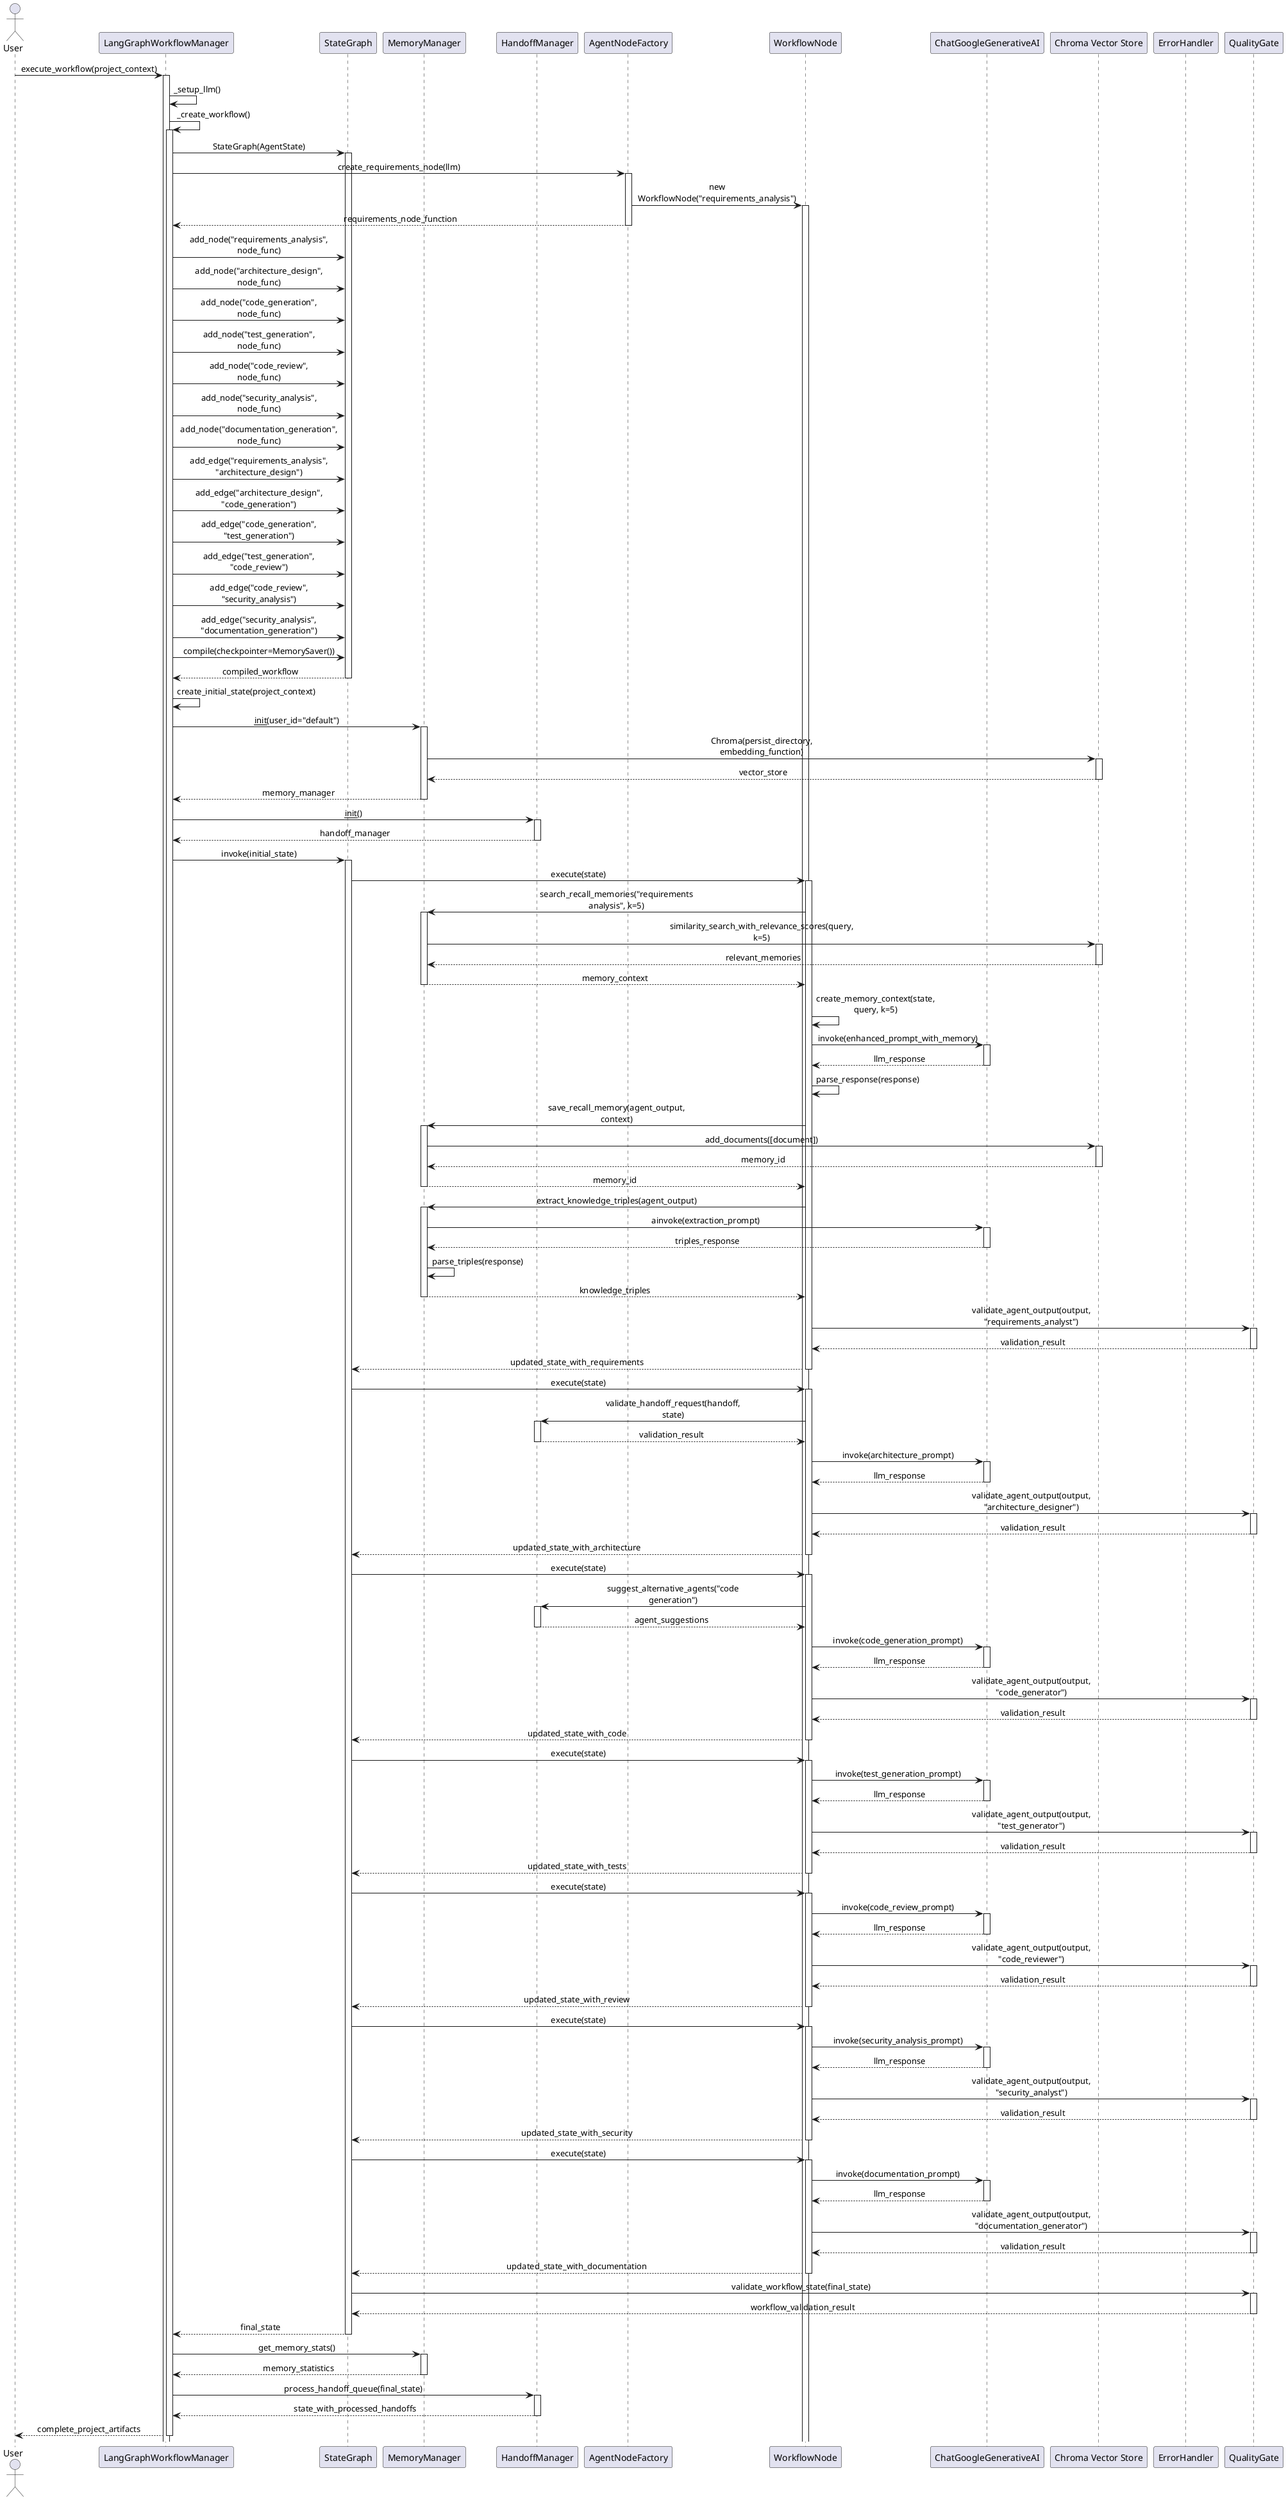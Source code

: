 @startuml LangGraph Workflow System - Sequence Diagram

skinparam sequenceMessageAlign center
skinparam responseMessageBelowArrow true
skinparam maxMessageSize 150

actor User
participant "LangGraphWorkflowManager" as WFM
participant "StateGraph" as SG
participant "MemoryManager" as MM
participant "HandoffManager" as HM
participant "AgentNodeFactory" as ANF
participant "WorkflowNode" as WN
participant "ChatGoogleGenerativeAI" as LLM
participant "Chroma Vector Store" as CVS
participant "ErrorHandler" as EH
participant "QualityGate" as QG

User -> WFM: execute_workflow(project_context)
activate WFM

WFM -> WFM: _setup_llm()
WFM -> WFM: _create_workflow()
activate WFM

WFM -> SG: StateGraph(AgentState)
activate SG

WFM -> ANF: create_requirements_node(llm)
activate ANF
ANF -> WN: new WorkflowNode("requirements_analysis")
activate WN
ANF --> WFM: requirements_node_function
deactivate ANF

WFM -> SG: add_node("requirements_analysis", node_func)
WFM -> SG: add_node("architecture_design", node_func)
WFM -> SG: add_node("code_generation", node_func)
WFM -> SG: add_node("test_generation", node_func)
WFM -> SG: add_node("code_review", node_func)
WFM -> SG: add_node("security_analysis", node_func)
WFM -> SG: add_node("documentation_generation", node_func)

WFM -> SG: add_edge("requirements_analysis", "architecture_design")
WFM -> SG: add_edge("architecture_design", "code_generation")
WFM -> SG: add_edge("code_generation", "test_generation")
WFM -> SG: add_edge("test_generation", "code_review")
WFM -> SG: add_edge("code_review", "security_analysis")
WFM -> SG: add_edge("security_analysis", "documentation_generation")

WFM -> SG: compile(checkpointer=MemorySaver())
SG --> WFM: compiled_workflow
deactivate SG

WFM -> WFM: create_initial_state(project_context)
WFM -> MM: __init__(user_id="default")
activate MM
MM -> CVS: Chroma(persist_directory, embedding_function)
activate CVS
CVS --> MM: vector_store
deactivate CVS
MM --> WFM: memory_manager
deactivate MM

WFM -> HM: __init__()
activate HM
HM --> WFM: handoff_manager
deactivate HM

WFM -> SG: invoke(initial_state)
activate SG

' Requirements Analysis Phase
SG -> WN: execute(state)
activate WN

WN -> MM: search_recall_memories("requirements analysis", k=5)
activate MM
MM -> CVS: similarity_search_with_relevance_scores(query, k=5)
activate CVS
CVS --> MM: relevant_memories
deactivate CVS
MM --> WN: memory_context
deactivate MM

WN -> WN: create_memory_context(state, query, k=5)
WN -> LLM: invoke(enhanced_prompt_with_memory)
activate LLM
LLM --> WN: llm_response
deactivate LLM

WN -> WN: parse_response(response)
WN -> MM: save_recall_memory(agent_output, context)
activate MM
MM -> CVS: add_documents([document])
activate CVS
CVS --> MM: memory_id
deactivate CVS
MM --> WN: memory_id
deactivate MM

WN -> MM: extract_knowledge_triples(agent_output)
activate MM
MM -> LLM: ainvoke(extraction_prompt)
activate LLM
LLM --> MM: triples_response
deactivate LLM
MM -> MM: parse_triples(response)
MM --> WN: knowledge_triples
deactivate MM

WN -> QG: validate_agent_output(output, "requirements_analyst")
activate QG
QG --> WN: validation_result
deactivate QG

WN --> SG: updated_state_with_requirements
deactivate WN

' Architecture Design Phase
SG -> WN: execute(state)
activate WN

WN -> HM: validate_handoff_request(handoff, state)
activate HM
HM --> WN: validation_result
deactivate HM

WN -> LLM: invoke(architecture_prompt)
activate LLM
LLM --> WN: llm_response
deactivate LLM

WN -> QG: validate_agent_output(output, "architecture_designer")
activate QG
QG --> WN: validation_result
deactivate QG

WN --> SG: updated_state_with_architecture
deactivate WN

' Code Generation Phase
SG -> WN: execute(state)
activate WN

WN -> HM: suggest_alternative_agents("code generation")
activate HM
HM --> WN: agent_suggestions
deactivate HM

WN -> LLM: invoke(code_generation_prompt)
activate LLM
LLM --> WN: llm_response
deactivate LLM

WN -> QG: validate_agent_output(output, "code_generator")
activate QG
QG --> WN: validation_result
deactivate QG

WN --> SG: updated_state_with_code
deactivate WN

' Test Generation Phase
SG -> WN: execute(state)
activate WN

WN -> LLM: invoke(test_generation_prompt)
activate LLM
LLM --> WN: llm_response
deactivate LLM

WN -> QG: validate_agent_output(output, "test_generator")
activate QG
QG --> WN: validation_result
deactivate QG

WN --> SG: updated_state_with_tests
deactivate WN

' Code Review Phase
SG -> WN: execute(state)
activate WN

WN -> LLM: invoke(code_review_prompt)
activate LLM
LLM --> WN: llm_response
deactivate LLM

WN -> QG: validate_agent_output(output, "code_reviewer")
activate QG
QG --> WN: validation_result
deactivate QG

WN --> SG: updated_state_with_review
deactivate WN

' Security Analysis Phase
SG -> WN: execute(state)
activate WN

WN -> LLM: invoke(security_analysis_prompt)
activate LLM
LLM --> WN: llm_response
deactivate LLM

WN -> QG: validate_agent_output(output, "security_analyst")
activate QG
QG --> WN: validation_result
deactivate QG

WN --> SG: updated_state_with_security
deactivate WN

' Documentation Generation Phase
SG -> WN: execute(state)
activate WN

WN -> LLM: invoke(documentation_prompt)
activate LLM
LLM --> WN: llm_response
deactivate LLM

WN -> QG: validate_agent_output(output, "documentation_generator")
activate QG
QG --> WN: validation_result
deactivate QG

WN --> SG: updated_state_with_documentation
deactivate WN

' Workflow Completion
SG -> QG: validate_workflow_state(final_state)
activate QG
QG --> SG: workflow_validation_result
deactivate QG

SG --> WFM: final_state
deactivate SG

WFM -> MM: get_memory_stats()
activate MM
MM --> WFM: memory_statistics
deactivate MM

WFM -> HM: process_handoff_queue(final_state)
activate HM
HM --> WFM: state_with_processed_handoffs
deactivate HM

WFM --> User: complete_project_artifacts
deactivate WFM

@enduml
